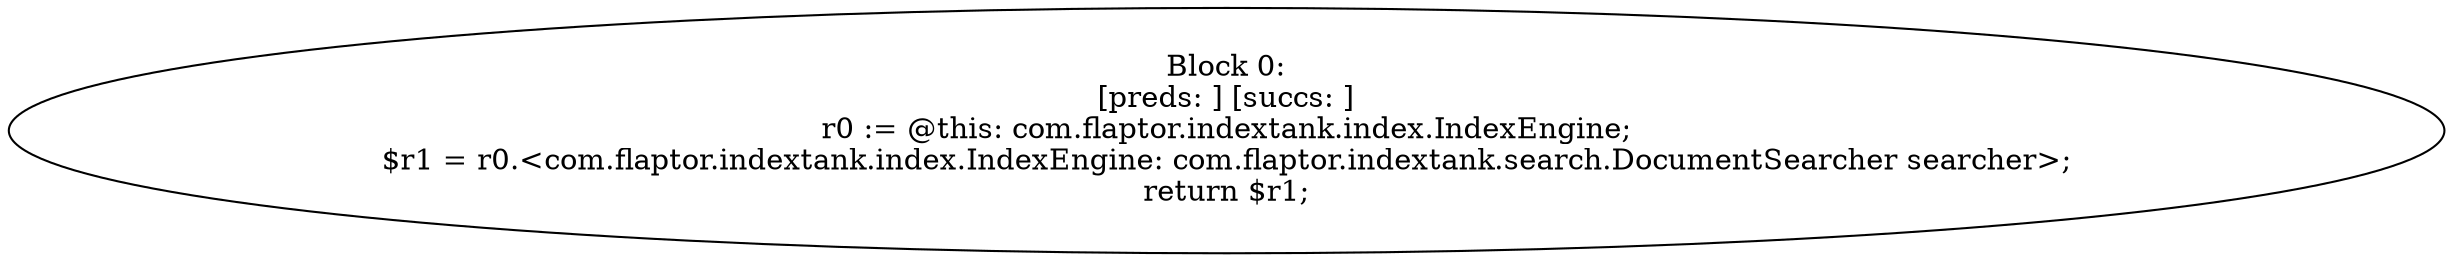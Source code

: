 digraph "unitGraph" {
    "Block 0:
[preds: ] [succs: ]
r0 := @this: com.flaptor.indextank.index.IndexEngine;
$r1 = r0.<com.flaptor.indextank.index.IndexEngine: com.flaptor.indextank.search.DocumentSearcher searcher>;
return $r1;
"
}
